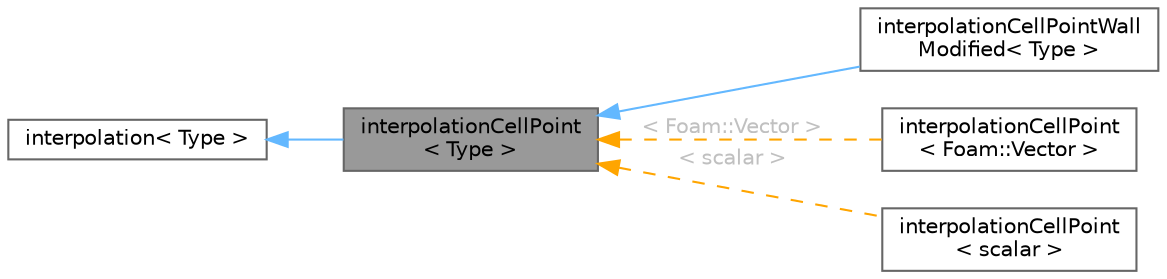 digraph "interpolationCellPoint&lt; Type &gt;"
{
 // LATEX_PDF_SIZE
  bgcolor="transparent";
  edge [fontname=Helvetica,fontsize=10,labelfontname=Helvetica,labelfontsize=10];
  node [fontname=Helvetica,fontsize=10,shape=box,height=0.2,width=0.4];
  rankdir="LR";
  Node1 [id="Node000001",label="interpolationCellPoint\l\< Type \>",height=0.2,width=0.4,color="gray40", fillcolor="grey60", style="filled", fontcolor="black",tooltip="Given cell centre values and point (vertex) values decompose into tetrahedra and linear interpolate w..."];
  Node2 -> Node1 [id="edge1_Node000001_Node000002",dir="back",color="steelblue1",style="solid",tooltip=" "];
  Node2 [id="Node000002",label="interpolation\< Type \>",height=0.2,width=0.4,color="gray40", fillcolor="white", style="filled",URL="$classFoam_1_1interpolation.html",tooltip="Abstract base class for volume field interpolation."];
  Node1 -> Node3 [id="edge2_Node000001_Node000003",dir="back",color="steelblue1",style="solid",tooltip=" "];
  Node3 [id="Node000003",label="interpolationCellPointWall\lModified\< Type \>",height=0.2,width=0.4,color="gray40", fillcolor="white", style="filled",URL="$classFoam_1_1interpolationCellPointWallModified.html",tooltip="Same as interpolationCellPoint, but if interpolating a wall face, uses cell centre value instead."];
  Node1 -> Node4 [id="edge3_Node000001_Node000004",dir="back",color="orange",style="dashed",tooltip=" ",label=" \< Foam::Vector \>",fontcolor="grey" ];
  Node4 [id="Node000004",label="interpolationCellPoint\l\< Foam::Vector \>",height=0.2,width=0.4,color="gray40", fillcolor="white", style="filled",URL="$classFoam_1_1interpolationCellPoint.html",tooltip=" "];
  Node1 -> Node5 [id="edge4_Node000001_Node000005",dir="back",color="orange",style="dashed",tooltip=" ",label=" \< scalar \>",fontcolor="grey" ];
  Node5 [id="Node000005",label="interpolationCellPoint\l\< scalar \>",height=0.2,width=0.4,color="gray40", fillcolor="white", style="filled",URL="$classFoam_1_1interpolationCellPoint.html",tooltip=" "];
}
